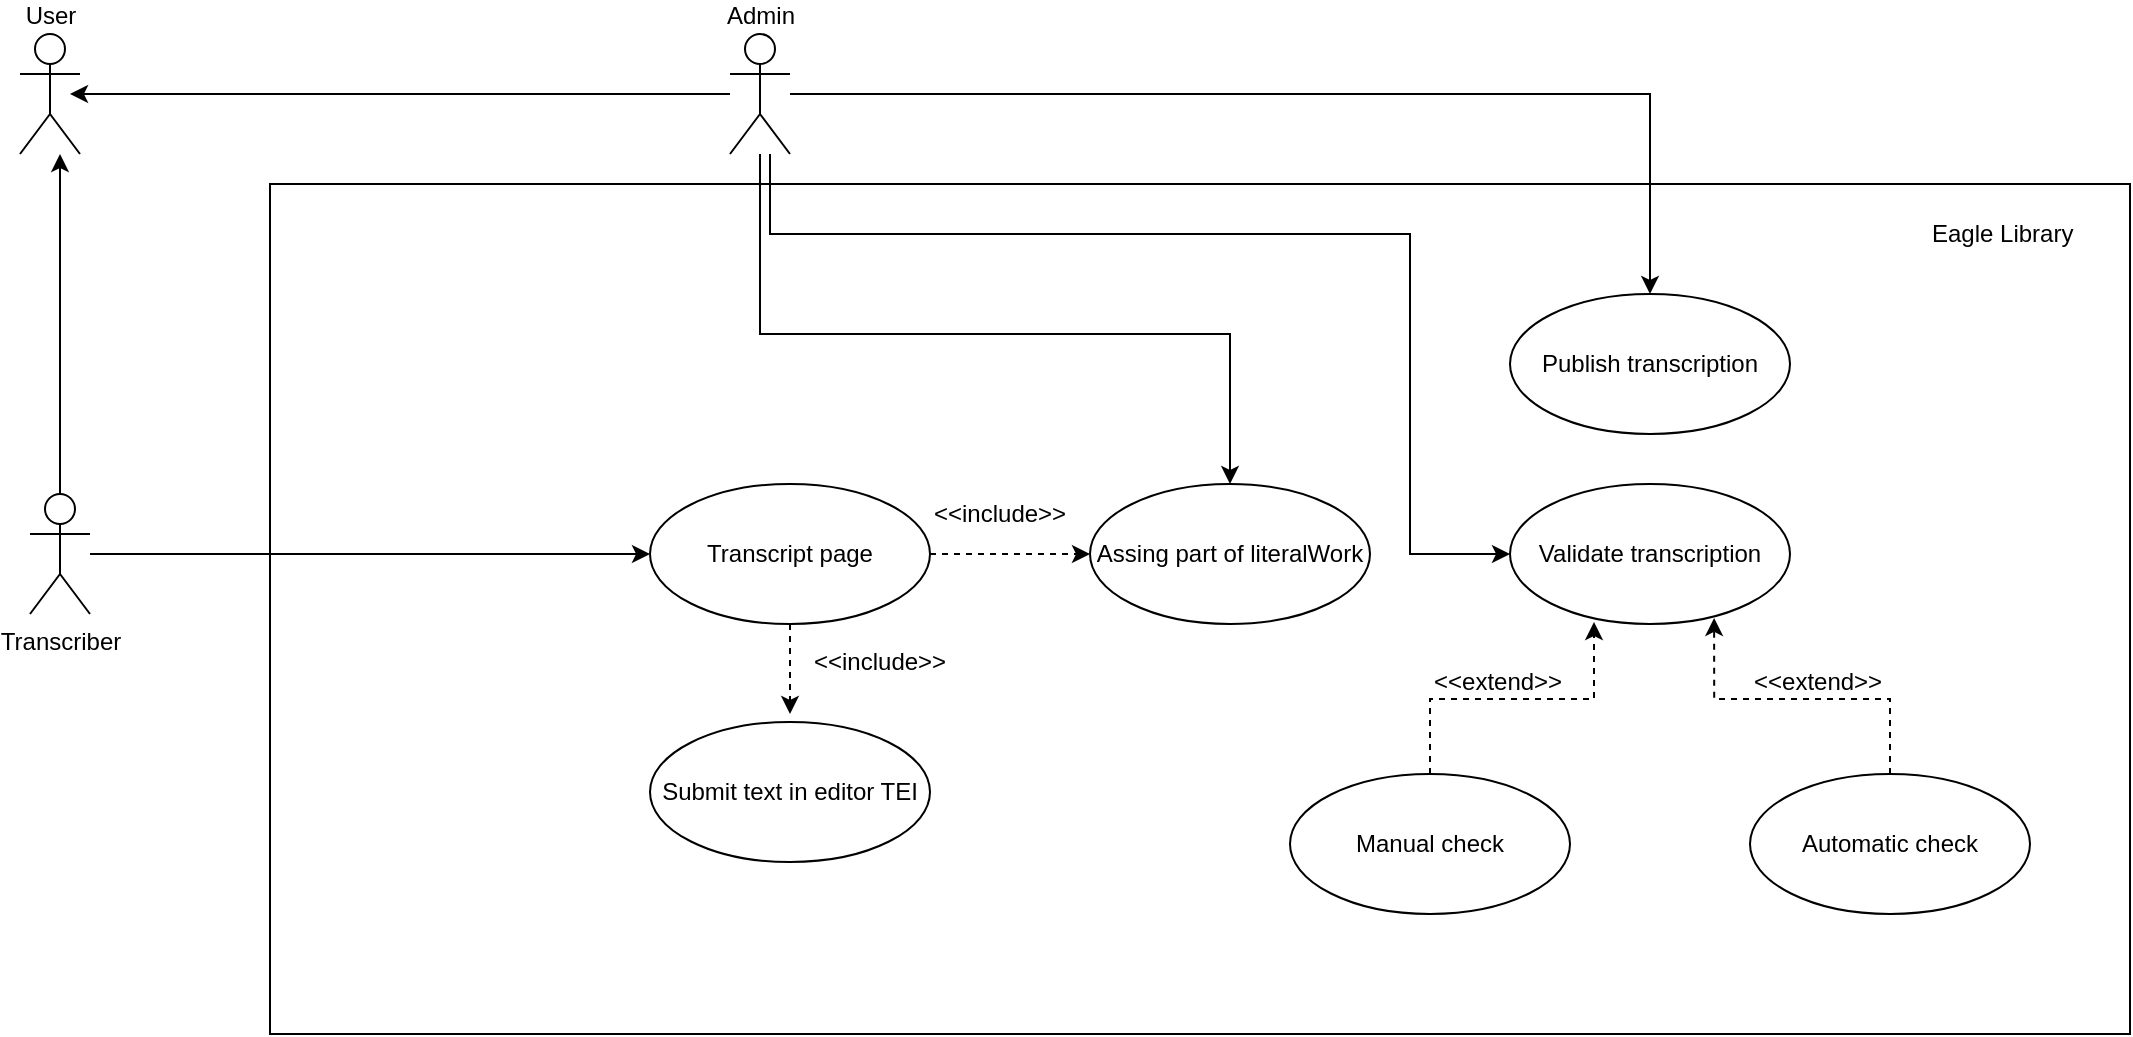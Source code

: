 <mxfile version="10.6.0" type="device"><diagram id="SzsB1Y93d1j1_caQEEAS" name="Page-1"><mxGraphModel dx="1200" dy="621" grid="1" gridSize="10" guides="1" tooltips="1" connect="1" arrows="1" fold="1" page="1" pageScale="1" pageWidth="827" pageHeight="1169" math="0" shadow="0"><root><mxCell id="0"/><mxCell id="1" parent="0"/><mxCell id="3iB6rfe3OtP2MajPrhGQ-30" value="" style="rounded=0;whiteSpace=wrap;html=1;" vertex="1" parent="1"><mxGeometry x="160" y="245" width="930" height="425" as="geometry"/></mxCell><mxCell id="3iB6rfe3OtP2MajPrhGQ-1" value="User&lt;br&gt;" style="shape=umlActor;verticalLabelPosition=top;labelBackgroundColor=#ffffff;verticalAlign=bottom;html=1;outlineConnect=0;labelPosition=center;align=center;" vertex="1" parent="1"><mxGeometry x="35" y="170" width="30" height="60" as="geometry"/></mxCell><mxCell id="3iB6rfe3OtP2MajPrhGQ-8" style="edgeStyle=orthogonalEdgeStyle;rounded=0;orthogonalLoop=1;jettySize=auto;html=1;" edge="1" parent="1" source="3iB6rfe3OtP2MajPrhGQ-2"><mxGeometry relative="1" as="geometry"><mxPoint x="55" y="230" as="targetPoint"/></mxGeometry></mxCell><mxCell id="3iB6rfe3OtP2MajPrhGQ-10" style="edgeStyle=orthogonalEdgeStyle;rounded=0;orthogonalLoop=1;jettySize=auto;html=1;" edge="1" parent="1" source="3iB6rfe3OtP2MajPrhGQ-2" target="3iB6rfe3OtP2MajPrhGQ-9"><mxGeometry relative="1" as="geometry"/></mxCell><mxCell id="3iB6rfe3OtP2MajPrhGQ-2" value="Transcriber" style="shape=umlActor;verticalLabelPosition=bottom;labelBackgroundColor=#ffffff;verticalAlign=top;html=1;outlineConnect=0;" vertex="1" parent="1"><mxGeometry x="40" y="400" width="30" height="60" as="geometry"/></mxCell><mxCell id="3iB6rfe3OtP2MajPrhGQ-7" style="edgeStyle=orthogonalEdgeStyle;rounded=0;orthogonalLoop=1;jettySize=auto;html=1;" edge="1" parent="1" source="3iB6rfe3OtP2MajPrhGQ-3"><mxGeometry relative="1" as="geometry"><mxPoint x="60" y="200" as="targetPoint"/></mxGeometry></mxCell><mxCell id="3iB6rfe3OtP2MajPrhGQ-17" style="edgeStyle=orthogonalEdgeStyle;rounded=0;orthogonalLoop=1;jettySize=auto;html=1;entryX=0.5;entryY=0;entryDx=0;entryDy=0;" edge="1" parent="1" source="3iB6rfe3OtP2MajPrhGQ-3" target="3iB6rfe3OtP2MajPrhGQ-14"><mxGeometry relative="1" as="geometry"><Array as="points"><mxPoint x="405" y="320"/><mxPoint x="640" y="320"/></Array></mxGeometry></mxCell><mxCell id="3iB6rfe3OtP2MajPrhGQ-20" style="edgeStyle=orthogonalEdgeStyle;rounded=0;orthogonalLoop=1;jettySize=auto;html=1;entryX=0.5;entryY=0;entryDx=0;entryDy=0;" edge="1" parent="1" source="3iB6rfe3OtP2MajPrhGQ-3" target="3iB6rfe3OtP2MajPrhGQ-19"><mxGeometry relative="1" as="geometry"/></mxCell><mxCell id="3iB6rfe3OtP2MajPrhGQ-3" value="Admin" style="shape=umlActor;verticalLabelPosition=top;labelBackgroundColor=#ffffff;verticalAlign=bottom;html=1;outlineConnect=0;labelPosition=center;align=center;" vertex="1" parent="1"><mxGeometry x="390" y="170" width="30" height="60" as="geometry"/></mxCell><mxCell id="3iB6rfe3OtP2MajPrhGQ-12" style="edgeStyle=orthogonalEdgeStyle;rounded=0;orthogonalLoop=1;jettySize=auto;html=1;dashed=1;" edge="1" parent="1" source="3iB6rfe3OtP2MajPrhGQ-9"><mxGeometry relative="1" as="geometry"><mxPoint x="420" y="510" as="targetPoint"/></mxGeometry></mxCell><mxCell id="3iB6rfe3OtP2MajPrhGQ-15" style="edgeStyle=orthogonalEdgeStyle;rounded=0;orthogonalLoop=1;jettySize=auto;html=1;dashed=1;" edge="1" parent="1" source="3iB6rfe3OtP2MajPrhGQ-9" target="3iB6rfe3OtP2MajPrhGQ-14"><mxGeometry relative="1" as="geometry"/></mxCell><mxCell id="3iB6rfe3OtP2MajPrhGQ-9" value="Transcript page" style="ellipse;whiteSpace=wrap;html=1;" vertex="1" parent="1"><mxGeometry x="350" y="395" width="140" height="70" as="geometry"/></mxCell><mxCell id="3iB6rfe3OtP2MajPrhGQ-11" value="Submit text in editor TEI" style="ellipse;whiteSpace=wrap;html=1;" vertex="1" parent="1"><mxGeometry x="350" y="514" width="140" height="70" as="geometry"/></mxCell><mxCell id="3iB6rfe3OtP2MajPrhGQ-13" value="&amp;lt;&amp;lt;include&amp;gt;&amp;gt;" style="text;html=1;resizable=0;points=[];autosize=1;align=left;verticalAlign=top;spacingTop=-4;" vertex="1" parent="1"><mxGeometry x="430" y="474" width="80" height="20" as="geometry"/></mxCell><mxCell id="3iB6rfe3OtP2MajPrhGQ-14" value="Assing part of literalWork" style="ellipse;whiteSpace=wrap;html=1;" vertex="1" parent="1"><mxGeometry x="570" y="395" width="140" height="70" as="geometry"/></mxCell><mxCell id="3iB6rfe3OtP2MajPrhGQ-16" value="&amp;lt;&amp;lt;include&amp;gt;&amp;gt;" style="text;html=1;resizable=0;points=[];autosize=1;align=left;verticalAlign=top;spacingTop=-4;" vertex="1" parent="1"><mxGeometry x="490" y="400" width="80" height="20" as="geometry"/></mxCell><mxCell id="3iB6rfe3OtP2MajPrhGQ-21" style="edgeStyle=orthogonalEdgeStyle;rounded=0;orthogonalLoop=1;jettySize=auto;html=1;startArrow=classic;startFill=1;endArrow=none;endFill=0;" edge="1" parent="1" source="3iB6rfe3OtP2MajPrhGQ-18"><mxGeometry relative="1" as="geometry"><mxPoint x="410" y="230" as="targetPoint"/><Array as="points"><mxPoint x="730" y="430"/><mxPoint x="730" y="270"/><mxPoint x="410" y="270"/><mxPoint x="410" y="240"/></Array></mxGeometry></mxCell><mxCell id="3iB6rfe3OtP2MajPrhGQ-18" value="Validate transcription" style="ellipse;whiteSpace=wrap;html=1;" vertex="1" parent="1"><mxGeometry x="780" y="395" width="140" height="70" as="geometry"/></mxCell><mxCell id="3iB6rfe3OtP2MajPrhGQ-19" value="Publish transcription" style="ellipse;whiteSpace=wrap;html=1;" vertex="1" parent="1"><mxGeometry x="780" y="300" width="140" height="70" as="geometry"/></mxCell><mxCell id="3iB6rfe3OtP2MajPrhGQ-26" style="edgeStyle=orthogonalEdgeStyle;rounded=0;orthogonalLoop=1;jettySize=auto;html=1;entryX=0.3;entryY=0.986;entryDx=0;entryDy=0;entryPerimeter=0;startArrow=none;startFill=0;endArrow=classic;endFill=1;dashed=1;" edge="1" parent="1" source="3iB6rfe3OtP2MajPrhGQ-22" target="3iB6rfe3OtP2MajPrhGQ-18"><mxGeometry relative="1" as="geometry"/></mxCell><mxCell id="3iB6rfe3OtP2MajPrhGQ-22" value="Manual check" style="ellipse;whiteSpace=wrap;html=1;" vertex="1" parent="1"><mxGeometry x="670" y="540" width="140" height="70" as="geometry"/></mxCell><mxCell id="3iB6rfe3OtP2MajPrhGQ-27" style="edgeStyle=orthogonalEdgeStyle;rounded=0;orthogonalLoop=1;jettySize=auto;html=1;entryX=0.729;entryY=0.957;entryDx=0;entryDy=0;entryPerimeter=0;startArrow=none;startFill=0;endArrow=classic;endFill=1;dashed=1;" edge="1" parent="1" source="3iB6rfe3OtP2MajPrhGQ-23" target="3iB6rfe3OtP2MajPrhGQ-18"><mxGeometry relative="1" as="geometry"/></mxCell><mxCell id="3iB6rfe3OtP2MajPrhGQ-23" value="Automatic check" style="ellipse;whiteSpace=wrap;html=1;" vertex="1" parent="1"><mxGeometry x="900" y="540" width="140" height="70" as="geometry"/></mxCell><mxCell id="3iB6rfe3OtP2MajPrhGQ-28" value="&amp;lt;&amp;lt;extend&amp;gt;&amp;gt;" style="text;html=1;resizable=0;points=[];autosize=1;align=left;verticalAlign=top;spacingTop=-4;" vertex="1" parent="1"><mxGeometry x="740" y="484" width="80" height="20" as="geometry"/></mxCell><mxCell id="3iB6rfe3OtP2MajPrhGQ-29" value="&amp;lt;&amp;lt;extend&amp;gt;&amp;gt;" style="text;html=1;resizable=0;points=[];autosize=1;align=left;verticalAlign=top;spacingTop=-4;" vertex="1" parent="1"><mxGeometry x="900" y="484" width="80" height="20" as="geometry"/></mxCell><mxCell id="3iB6rfe3OtP2MajPrhGQ-31" value="Eagle Library" style="text;html=1;resizable=0;points=[];autosize=1;align=left;verticalAlign=top;spacingTop=-4;" vertex="1" parent="1"><mxGeometry x="989" y="260" width="90" height="20" as="geometry"/></mxCell></root></mxGraphModel></diagram></mxfile>